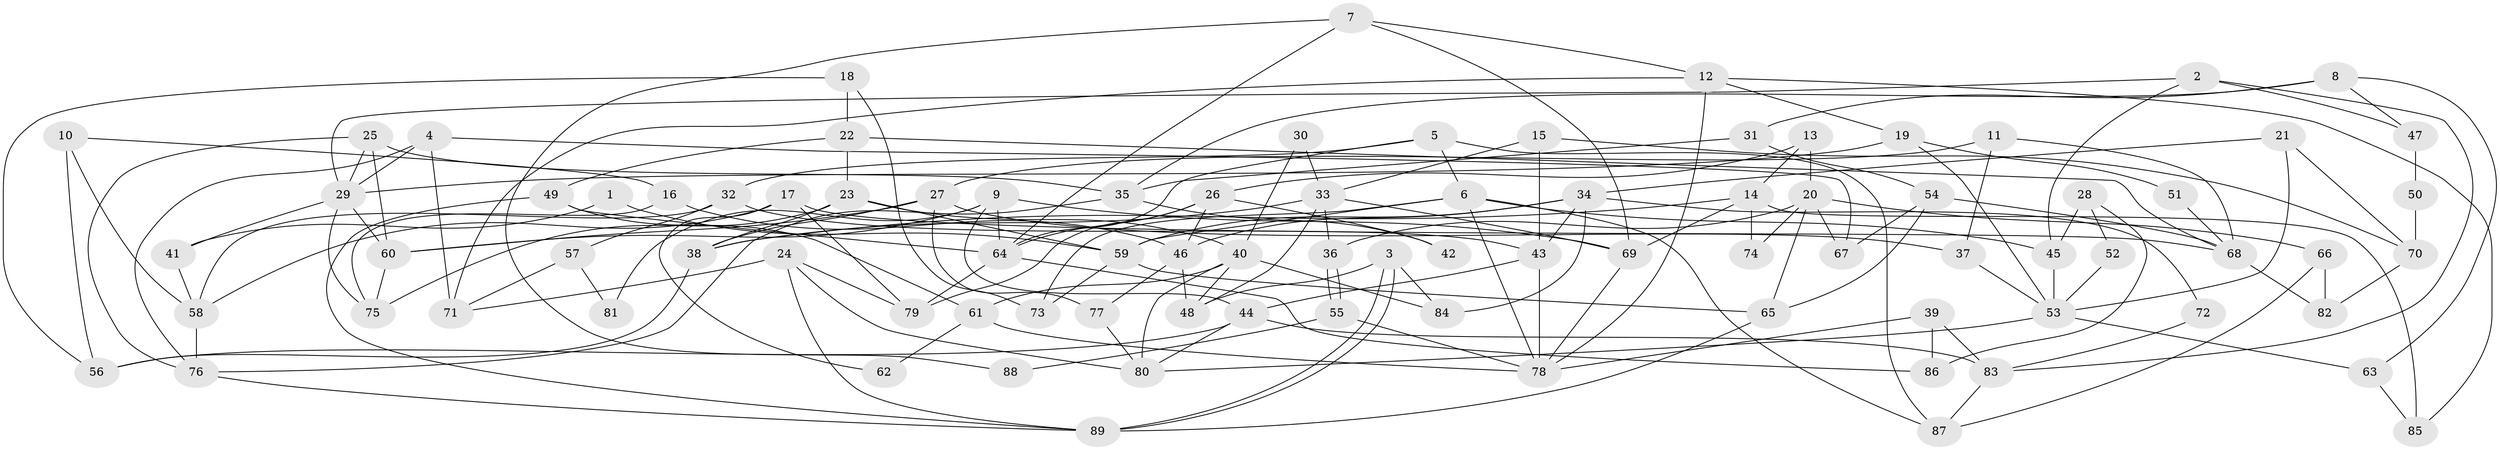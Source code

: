 // Generated by graph-tools (version 1.1) at 2025/50/03/09/25 03:50:04]
// undirected, 89 vertices, 178 edges
graph export_dot {
graph [start="1"]
  node [color=gray90,style=filled];
  1;
  2;
  3;
  4;
  5;
  6;
  7;
  8;
  9;
  10;
  11;
  12;
  13;
  14;
  15;
  16;
  17;
  18;
  19;
  20;
  21;
  22;
  23;
  24;
  25;
  26;
  27;
  28;
  29;
  30;
  31;
  32;
  33;
  34;
  35;
  36;
  37;
  38;
  39;
  40;
  41;
  42;
  43;
  44;
  45;
  46;
  47;
  48;
  49;
  50;
  51;
  52;
  53;
  54;
  55;
  56;
  57;
  58;
  59;
  60;
  61;
  62;
  63;
  64;
  65;
  66;
  67;
  68;
  69;
  70;
  71;
  72;
  73;
  74;
  75;
  76;
  77;
  78;
  79;
  80;
  81;
  82;
  83;
  84;
  85;
  86;
  87;
  88;
  89;
  1 -- 41;
  1 -- 59;
  2 -- 45;
  2 -- 29;
  2 -- 47;
  2 -- 83;
  3 -- 89;
  3 -- 89;
  3 -- 48;
  3 -- 84;
  4 -- 29;
  4 -- 76;
  4 -- 67;
  4 -- 71;
  5 -- 87;
  5 -- 64;
  5 -- 6;
  5 -- 32;
  6 -- 59;
  6 -- 45;
  6 -- 73;
  6 -- 78;
  6 -- 87;
  7 -- 69;
  7 -- 64;
  7 -- 12;
  7 -- 88;
  8 -- 35;
  8 -- 31;
  8 -- 47;
  8 -- 63;
  9 -- 64;
  9 -- 69;
  9 -- 44;
  9 -- 60;
  9 -- 81;
  10 -- 56;
  10 -- 58;
  10 -- 16;
  11 -- 37;
  11 -- 27;
  11 -- 68;
  12 -- 71;
  12 -- 19;
  12 -- 78;
  12 -- 85;
  13 -- 14;
  13 -- 20;
  13 -- 26;
  14 -- 85;
  14 -- 38;
  14 -- 69;
  14 -- 74;
  15 -- 43;
  15 -- 33;
  15 -- 70;
  16 -- 46;
  16 -- 75;
  17 -- 68;
  17 -- 79;
  17 -- 58;
  17 -- 62;
  18 -- 22;
  18 -- 73;
  18 -- 56;
  19 -- 53;
  19 -- 29;
  19 -- 51;
  20 -- 65;
  20 -- 36;
  20 -- 66;
  20 -- 67;
  20 -- 74;
  21 -- 34;
  21 -- 70;
  21 -- 53;
  22 -- 49;
  22 -- 23;
  22 -- 68;
  23 -- 59;
  23 -- 75;
  23 -- 38;
  23 -- 40;
  24 -- 79;
  24 -- 89;
  24 -- 71;
  24 -- 80;
  25 -- 60;
  25 -- 29;
  25 -- 35;
  25 -- 76;
  26 -- 46;
  26 -- 42;
  26 -- 64;
  26 -- 79;
  27 -- 38;
  27 -- 60;
  27 -- 37;
  27 -- 77;
  28 -- 86;
  28 -- 45;
  28 -- 52;
  29 -- 60;
  29 -- 41;
  29 -- 75;
  30 -- 40;
  30 -- 33;
  31 -- 54;
  31 -- 35;
  32 -- 43;
  32 -- 57;
  32 -- 58;
  33 -- 38;
  33 -- 69;
  33 -- 36;
  33 -- 48;
  34 -- 84;
  34 -- 46;
  34 -- 43;
  34 -- 59;
  34 -- 72;
  35 -- 76;
  35 -- 42;
  36 -- 55;
  36 -- 55;
  37 -- 53;
  38 -- 56;
  39 -- 78;
  39 -- 83;
  39 -- 86;
  40 -- 80;
  40 -- 48;
  40 -- 61;
  40 -- 84;
  41 -- 58;
  43 -- 78;
  43 -- 44;
  44 -- 56;
  44 -- 80;
  44 -- 83;
  45 -- 53;
  46 -- 77;
  46 -- 48;
  47 -- 50;
  49 -- 89;
  49 -- 61;
  49 -- 64;
  50 -- 70;
  51 -- 68;
  52 -- 53;
  53 -- 80;
  53 -- 63;
  54 -- 68;
  54 -- 67;
  54 -- 65;
  55 -- 78;
  55 -- 88;
  57 -- 71;
  57 -- 81;
  58 -- 76;
  59 -- 65;
  59 -- 73;
  60 -- 75;
  61 -- 78;
  61 -- 62;
  63 -- 85;
  64 -- 79;
  64 -- 86;
  65 -- 89;
  66 -- 87;
  66 -- 82;
  68 -- 82;
  69 -- 78;
  70 -- 82;
  72 -- 83;
  76 -- 89;
  77 -- 80;
  83 -- 87;
}
